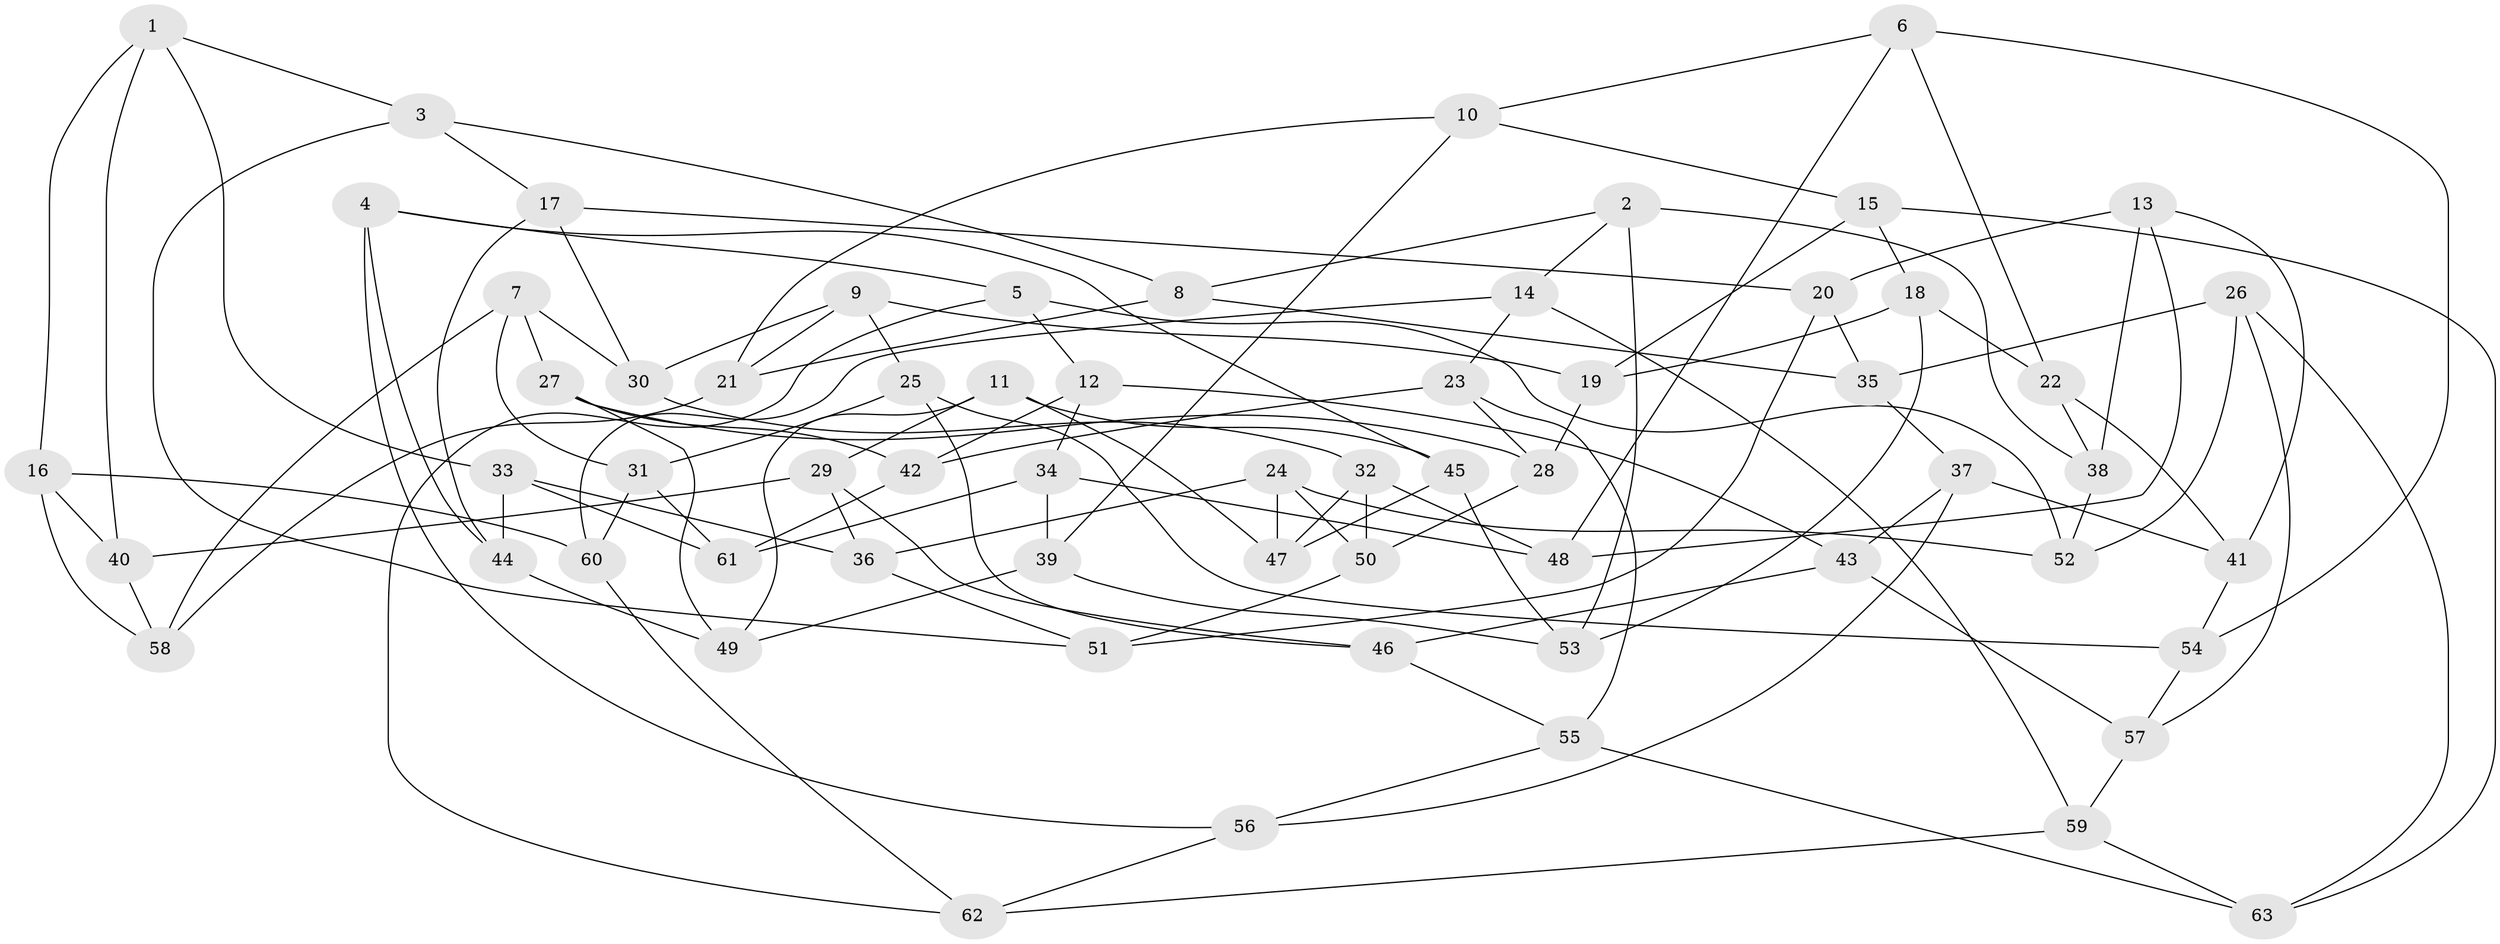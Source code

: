 // Generated by graph-tools (version 1.1) at 2025/03/03/09/25 03:03:03]
// undirected, 63 vertices, 126 edges
graph export_dot {
graph [start="1"]
  node [color=gray90,style=filled];
  1;
  2;
  3;
  4;
  5;
  6;
  7;
  8;
  9;
  10;
  11;
  12;
  13;
  14;
  15;
  16;
  17;
  18;
  19;
  20;
  21;
  22;
  23;
  24;
  25;
  26;
  27;
  28;
  29;
  30;
  31;
  32;
  33;
  34;
  35;
  36;
  37;
  38;
  39;
  40;
  41;
  42;
  43;
  44;
  45;
  46;
  47;
  48;
  49;
  50;
  51;
  52;
  53;
  54;
  55;
  56;
  57;
  58;
  59;
  60;
  61;
  62;
  63;
  1 -- 33;
  1 -- 16;
  1 -- 40;
  1 -- 3;
  2 -- 38;
  2 -- 14;
  2 -- 8;
  2 -- 53;
  3 -- 17;
  3 -- 51;
  3 -- 8;
  4 -- 56;
  4 -- 45;
  4 -- 5;
  4 -- 44;
  5 -- 52;
  5 -- 62;
  5 -- 12;
  6 -- 10;
  6 -- 48;
  6 -- 54;
  6 -- 22;
  7 -- 58;
  7 -- 30;
  7 -- 27;
  7 -- 31;
  8 -- 21;
  8 -- 35;
  9 -- 30;
  9 -- 21;
  9 -- 25;
  9 -- 19;
  10 -- 15;
  10 -- 39;
  10 -- 21;
  11 -- 29;
  11 -- 49;
  11 -- 45;
  11 -- 47;
  12 -- 34;
  12 -- 42;
  12 -- 43;
  13 -- 20;
  13 -- 38;
  13 -- 41;
  13 -- 48;
  14 -- 60;
  14 -- 59;
  14 -- 23;
  15 -- 19;
  15 -- 18;
  15 -- 63;
  16 -- 60;
  16 -- 40;
  16 -- 58;
  17 -- 44;
  17 -- 20;
  17 -- 30;
  18 -- 22;
  18 -- 19;
  18 -- 53;
  19 -- 28;
  20 -- 35;
  20 -- 51;
  21 -- 58;
  22 -- 41;
  22 -- 38;
  23 -- 55;
  23 -- 42;
  23 -- 28;
  24 -- 36;
  24 -- 47;
  24 -- 50;
  24 -- 52;
  25 -- 46;
  25 -- 54;
  25 -- 31;
  26 -- 63;
  26 -- 52;
  26 -- 35;
  26 -- 57;
  27 -- 42;
  27 -- 28;
  27 -- 49;
  28 -- 50;
  29 -- 40;
  29 -- 36;
  29 -- 46;
  30 -- 32;
  31 -- 60;
  31 -- 61;
  32 -- 47;
  32 -- 48;
  32 -- 50;
  33 -- 36;
  33 -- 44;
  33 -- 61;
  34 -- 61;
  34 -- 39;
  34 -- 48;
  35 -- 37;
  36 -- 51;
  37 -- 56;
  37 -- 41;
  37 -- 43;
  38 -- 52;
  39 -- 53;
  39 -- 49;
  40 -- 58;
  41 -- 54;
  42 -- 61;
  43 -- 57;
  43 -- 46;
  44 -- 49;
  45 -- 53;
  45 -- 47;
  46 -- 55;
  50 -- 51;
  54 -- 57;
  55 -- 63;
  55 -- 56;
  56 -- 62;
  57 -- 59;
  59 -- 62;
  59 -- 63;
  60 -- 62;
}
